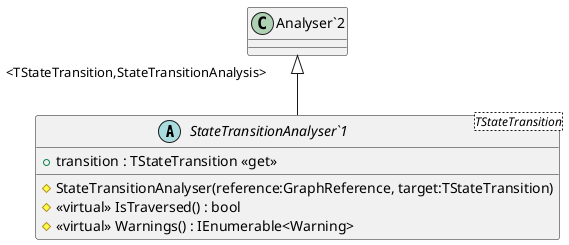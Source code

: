 @startuml
abstract class "StateTransitionAnalyser`1"<TStateTransition> {
    # StateTransitionAnalyser(reference:GraphReference, target:TStateTransition)
    + transition : TStateTransition <<get>>
    # <<virtual>> IsTraversed() : bool
    # <<virtual>> Warnings() : IEnumerable<Warning>
}
"Analyser`2" "<TStateTransition,StateTransitionAnalysis>" <|-- "StateTransitionAnalyser`1"
@enduml
